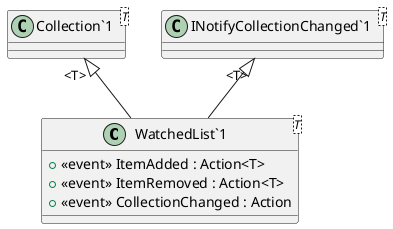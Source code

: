 @startuml
class "WatchedList`1"<T> {
    +  <<event>> ItemAdded : Action<T> 
    +  <<event>> ItemRemoved : Action<T> 
    +  <<event>> CollectionChanged : Action 
}
class "Collection`1"<T> {
}
class "INotifyCollectionChanged`1"<T> {
}
"Collection`1" "<T>" <|-- "WatchedList`1"
"INotifyCollectionChanged`1" "<T>" <|-- "WatchedList`1"
@enduml
